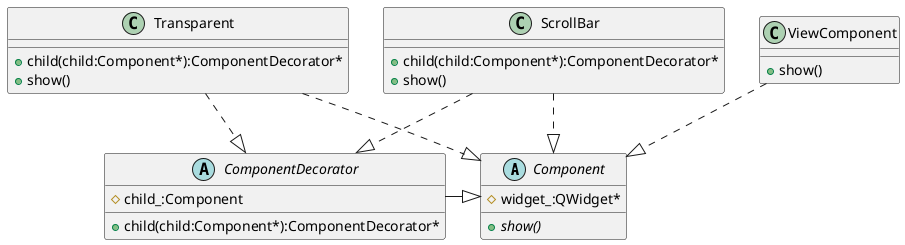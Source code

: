 @startuml
abstract Component{
# widget_:QWidget*
+{abstract} show()
}

class ViewComponent{
+show()
}

ViewComponent ..|> Component

abstract ComponentDecorator{
# child_:Component
+child(child:Component*):ComponentDecorator*
}

ComponentDecorator -|> Component

class ScrollBar{
+child(child:Component*):ComponentDecorator*
+show()
}
class Transparent{
+child(child:Component*):ComponentDecorator*
+show()
}
ScrollBar ..|> ComponentDecorator
ScrollBar ..|> Component
Transparent ..|> ComponentDecorator
Transparent ..|> Component
@enduml